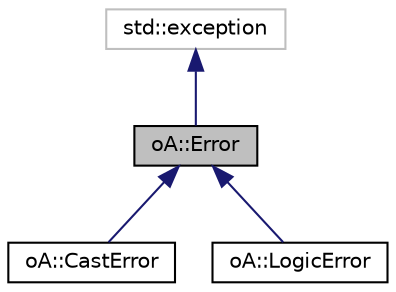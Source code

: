 digraph "oA::Error"
{
  edge [fontname="Helvetica",fontsize="10",labelfontname="Helvetica",labelfontsize="10"];
  node [fontname="Helvetica",fontsize="10",shape=record];
  Node0 [label="oA::Error",height=0.2,width=0.4,color="black", fillcolor="grey75", style="filled", fontcolor="black"];
  Node1 -> Node0 [dir="back",color="midnightblue",fontsize="10",style="solid",fontname="Helvetica"];
  Node1 [label="std::exception",height=0.2,width=0.4,color="grey75", fillcolor="white", style="filled"];
  Node0 -> Node2 [dir="back",color="midnightblue",fontsize="10",style="solid",fontname="Helvetica"];
  Node2 [label="oA::CastError",height=0.2,width=0.4,color="black", fillcolor="white", style="filled",URL="$classo_a_1_1_cast_error.html",tooltip="Used on casting error. "];
  Node0 -> Node3 [dir="back",color="midnightblue",fontsize="10",style="solid",fontname="Helvetica"];
  Node3 [label="oA::LogicError",height=0.2,width=0.4,color="black", fillcolor="white", style="filled",URL="$classo_a_1_1_logic_error.html",tooltip="Used on function implicit logic error. "];
}
